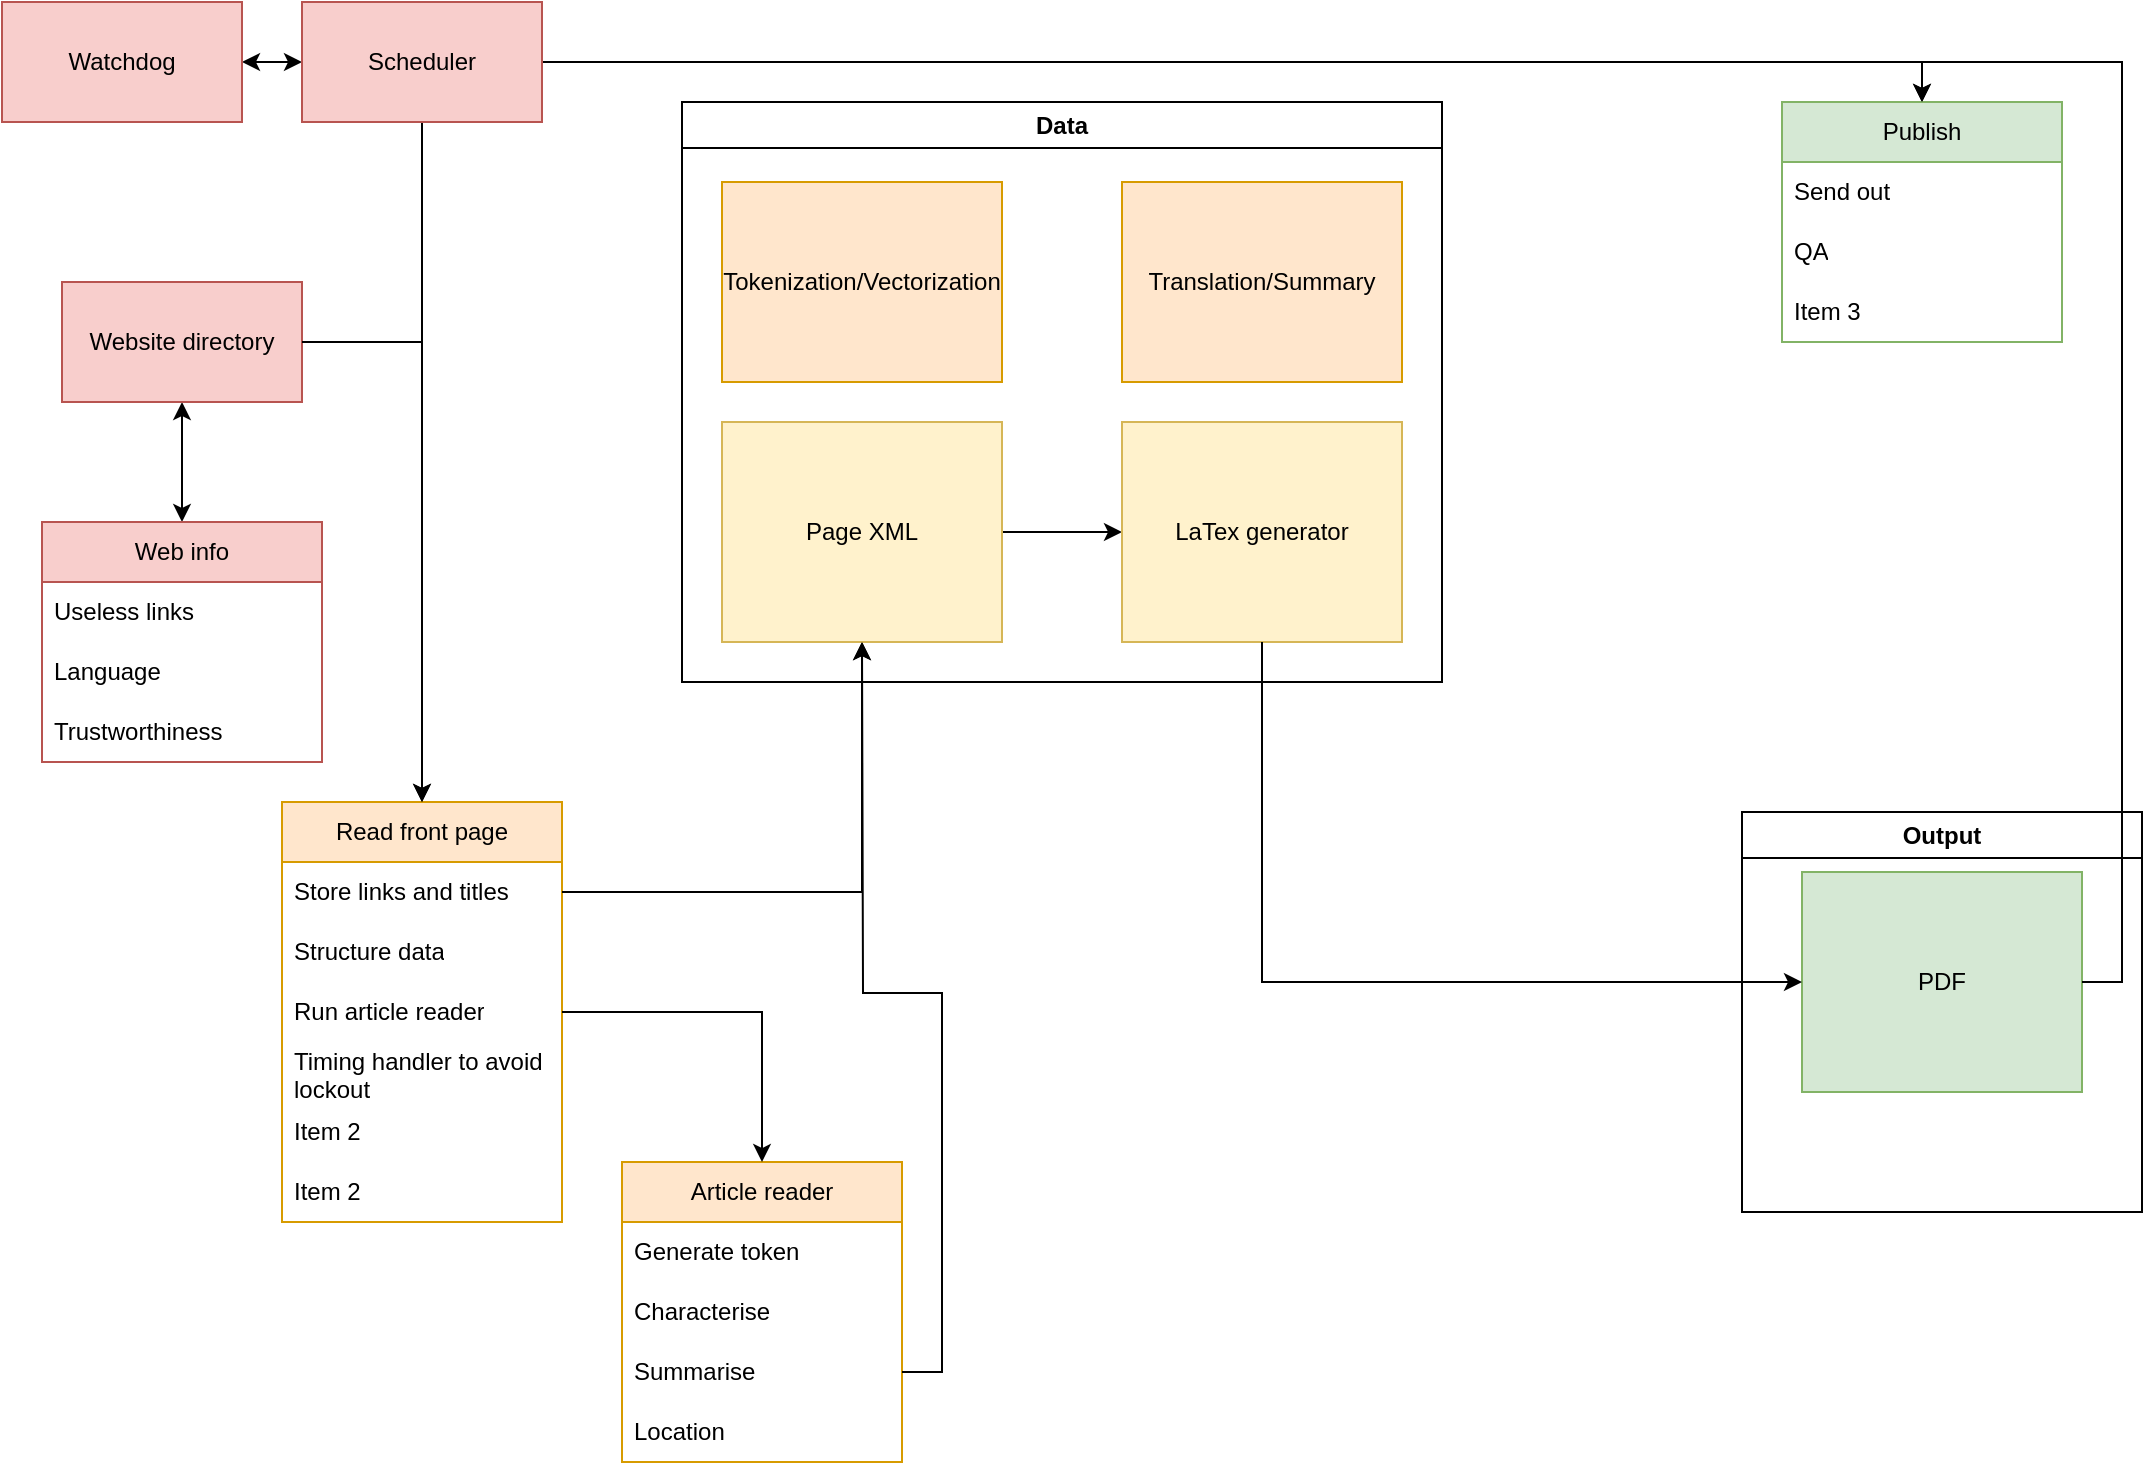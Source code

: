 <mxfile version="24.7.6">
  <diagram name="Page-1" id="KTZ3UlZh9qnp1jloDkzX">
    <mxGraphModel dx="1391" dy="824" grid="1" gridSize="10" guides="1" tooltips="1" connect="1" arrows="1" fold="1" page="1" pageScale="1" pageWidth="1169" pageHeight="827" math="0" shadow="0">
      <root>
        <mxCell id="0" />
        <mxCell id="1" parent="0" />
        <mxCell id="niAV6Prbo7ekj00DXTCx-1" value="Read front page" style="swimlane;fontStyle=0;childLayout=stackLayout;horizontal=1;startSize=30;horizontalStack=0;resizeParent=1;resizeParentMax=0;resizeLast=0;collapsible=1;marginBottom=0;whiteSpace=wrap;html=1;fillColor=#ffe6cc;strokeColor=#d79b00;" vertex="1" parent="1">
          <mxGeometry x="160" y="430" width="140" height="210" as="geometry" />
        </mxCell>
        <mxCell id="niAV6Prbo7ekj00DXTCx-2" value="&lt;div&gt;Store links and titles&lt;/div&gt;" style="text;strokeColor=none;fillColor=none;align=left;verticalAlign=middle;spacingLeft=4;spacingRight=4;overflow=hidden;points=[[0,0.5],[1,0.5]];portConstraint=eastwest;rotatable=0;whiteSpace=wrap;html=1;" vertex="1" parent="niAV6Prbo7ekj00DXTCx-1">
          <mxGeometry y="30" width="140" height="30" as="geometry" />
        </mxCell>
        <mxCell id="niAV6Prbo7ekj00DXTCx-3" value="Structure data" style="text;strokeColor=none;fillColor=none;align=left;verticalAlign=middle;spacingLeft=4;spacingRight=4;overflow=hidden;points=[[0,0.5],[1,0.5]];portConstraint=eastwest;rotatable=0;whiteSpace=wrap;html=1;" vertex="1" parent="niAV6Prbo7ekj00DXTCx-1">
          <mxGeometry y="60" width="140" height="30" as="geometry" />
        </mxCell>
        <mxCell id="niAV6Prbo7ekj00DXTCx-4" value="Run article reader" style="text;strokeColor=none;fillColor=none;align=left;verticalAlign=middle;spacingLeft=4;spacingRight=4;overflow=hidden;points=[[0,0.5],[1,0.5]];portConstraint=eastwest;rotatable=0;whiteSpace=wrap;html=1;" vertex="1" parent="niAV6Prbo7ekj00DXTCx-1">
          <mxGeometry y="90" width="140" height="30" as="geometry" />
        </mxCell>
        <mxCell id="niAV6Prbo7ekj00DXTCx-5" value="Timing handler to avoid lockout" style="text;strokeColor=none;fillColor=none;align=left;verticalAlign=middle;spacingLeft=4;spacingRight=4;overflow=hidden;points=[[0,0.5],[1,0.5]];portConstraint=eastwest;rotatable=0;whiteSpace=wrap;html=1;" vertex="1" parent="niAV6Prbo7ekj00DXTCx-1">
          <mxGeometry y="120" width="140" height="30" as="geometry" />
        </mxCell>
        <mxCell id="niAV6Prbo7ekj00DXTCx-6" value="Item 2" style="text;strokeColor=none;fillColor=none;align=left;verticalAlign=middle;spacingLeft=4;spacingRight=4;overflow=hidden;points=[[0,0.5],[1,0.5]];portConstraint=eastwest;rotatable=0;whiteSpace=wrap;html=1;" vertex="1" parent="niAV6Prbo7ekj00DXTCx-1">
          <mxGeometry y="150" width="140" height="30" as="geometry" />
        </mxCell>
        <mxCell id="niAV6Prbo7ekj00DXTCx-7" value="Item 2" style="text;strokeColor=none;fillColor=none;align=left;verticalAlign=middle;spacingLeft=4;spacingRight=4;overflow=hidden;points=[[0,0.5],[1,0.5]];portConstraint=eastwest;rotatable=0;whiteSpace=wrap;html=1;" vertex="1" parent="niAV6Prbo7ekj00DXTCx-1">
          <mxGeometry y="180" width="140" height="30" as="geometry" />
        </mxCell>
        <mxCell id="niAV6Prbo7ekj00DXTCx-8" value="Article reader" style="swimlane;fontStyle=0;childLayout=stackLayout;horizontal=1;startSize=30;horizontalStack=0;resizeParent=1;resizeParentMax=0;resizeLast=0;collapsible=1;marginBottom=0;whiteSpace=wrap;html=1;fillColor=#ffe6cc;strokeColor=#d79b00;" vertex="1" parent="1">
          <mxGeometry x="330" y="610" width="140" height="150" as="geometry" />
        </mxCell>
        <mxCell id="niAV6Prbo7ekj00DXTCx-9" value="Generate token" style="text;strokeColor=none;fillColor=none;align=left;verticalAlign=middle;spacingLeft=4;spacingRight=4;overflow=hidden;points=[[0,0.5],[1,0.5]];portConstraint=eastwest;rotatable=0;whiteSpace=wrap;html=1;" vertex="1" parent="niAV6Prbo7ekj00DXTCx-8">
          <mxGeometry y="30" width="140" height="30" as="geometry" />
        </mxCell>
        <mxCell id="niAV6Prbo7ekj00DXTCx-10" value="Characterise" style="text;strokeColor=none;fillColor=none;align=left;verticalAlign=middle;spacingLeft=4;spacingRight=4;overflow=hidden;points=[[0,0.5],[1,0.5]];portConstraint=eastwest;rotatable=0;whiteSpace=wrap;html=1;" vertex="1" parent="niAV6Prbo7ekj00DXTCx-8">
          <mxGeometry y="60" width="140" height="30" as="geometry" />
        </mxCell>
        <mxCell id="niAV6Prbo7ekj00DXTCx-24" style="edgeStyle=orthogonalEdgeStyle;rounded=0;orthogonalLoop=1;jettySize=auto;html=1;exitX=1;exitY=0.5;exitDx=0;exitDy=0;" edge="1" parent="niAV6Prbo7ekj00DXTCx-8" source="niAV6Prbo7ekj00DXTCx-11">
          <mxGeometry relative="1" as="geometry">
            <mxPoint x="120" y="-260" as="targetPoint" />
          </mxGeometry>
        </mxCell>
        <mxCell id="niAV6Prbo7ekj00DXTCx-11" value="Summarise" style="text;strokeColor=none;fillColor=none;align=left;verticalAlign=middle;spacingLeft=4;spacingRight=4;overflow=hidden;points=[[0,0.5],[1,0.5]];portConstraint=eastwest;rotatable=0;whiteSpace=wrap;html=1;" vertex="1" parent="niAV6Prbo7ekj00DXTCx-8">
          <mxGeometry y="90" width="140" height="30" as="geometry" />
        </mxCell>
        <mxCell id="niAV6Prbo7ekj00DXTCx-27" value="Location" style="text;strokeColor=none;fillColor=none;align=left;verticalAlign=middle;spacingLeft=4;spacingRight=4;overflow=hidden;points=[[0,0.5],[1,0.5]];portConstraint=eastwest;rotatable=0;whiteSpace=wrap;html=1;" vertex="1" parent="niAV6Prbo7ekj00DXTCx-8">
          <mxGeometry y="120" width="140" height="30" as="geometry" />
        </mxCell>
        <mxCell id="niAV6Prbo7ekj00DXTCx-12" style="edgeStyle=orthogonalEdgeStyle;rounded=0;orthogonalLoop=1;jettySize=auto;html=1;exitX=1;exitY=0.5;exitDx=0;exitDy=0;entryX=0.5;entryY=0;entryDx=0;entryDy=0;" edge="1" parent="1" source="niAV6Prbo7ekj00DXTCx-4" target="niAV6Prbo7ekj00DXTCx-8">
          <mxGeometry relative="1" as="geometry" />
        </mxCell>
        <mxCell id="niAV6Prbo7ekj00DXTCx-14" value="Data" style="swimlane;whiteSpace=wrap;html=1;" vertex="1" parent="1">
          <mxGeometry x="360" y="80" width="380" height="290" as="geometry" />
        </mxCell>
        <mxCell id="niAV6Prbo7ekj00DXTCx-46" style="edgeStyle=orthogonalEdgeStyle;rounded=0;orthogonalLoop=1;jettySize=auto;html=1;exitX=1;exitY=0.5;exitDx=0;exitDy=0;entryX=0;entryY=0.5;entryDx=0;entryDy=0;" edge="1" parent="niAV6Prbo7ekj00DXTCx-14" source="niAV6Prbo7ekj00DXTCx-22" target="niAV6Prbo7ekj00DXTCx-45">
          <mxGeometry relative="1" as="geometry" />
        </mxCell>
        <mxCell id="niAV6Prbo7ekj00DXTCx-22" value="Page XML" style="rounded=0;whiteSpace=wrap;html=1;fillColor=#fff2cc;strokeColor=#d6b656;" vertex="1" parent="niAV6Prbo7ekj00DXTCx-14">
          <mxGeometry x="20" y="160" width="140" height="110" as="geometry" />
        </mxCell>
        <mxCell id="niAV6Prbo7ekj00DXTCx-45" value="LaTex generator" style="rounded=0;whiteSpace=wrap;html=1;fillColor=#fff2cc;strokeColor=#d6b656;" vertex="1" parent="niAV6Prbo7ekj00DXTCx-14">
          <mxGeometry x="220" y="160" width="140" height="110" as="geometry" />
        </mxCell>
        <mxCell id="niAV6Prbo7ekj00DXTCx-48" value="Tokenization/Vectorization" style="rounded=0;whiteSpace=wrap;html=1;fillColor=#ffe6cc;strokeColor=#d79b00;" vertex="1" parent="niAV6Prbo7ekj00DXTCx-14">
          <mxGeometry x="20" y="40" width="140" height="100" as="geometry" />
        </mxCell>
        <mxCell id="niAV6Prbo7ekj00DXTCx-49" value="Translation/Summary" style="rounded=0;whiteSpace=wrap;html=1;fillColor=#ffe6cc;strokeColor=#d79b00;" vertex="1" parent="niAV6Prbo7ekj00DXTCx-14">
          <mxGeometry x="220" y="40" width="140" height="100" as="geometry" />
        </mxCell>
        <mxCell id="niAV6Prbo7ekj00DXTCx-15" value="Output" style="swimlane;whiteSpace=wrap;html=1;" vertex="1" parent="1">
          <mxGeometry x="890" y="435" width="200" height="200" as="geometry" />
        </mxCell>
        <mxCell id="niAV6Prbo7ekj00DXTCx-26" value="PDF" style="rounded=0;whiteSpace=wrap;html=1;fillColor=#d5e8d4;strokeColor=#82b366;" vertex="1" parent="niAV6Prbo7ekj00DXTCx-15">
          <mxGeometry x="30" y="30" width="140" height="110" as="geometry" />
        </mxCell>
        <mxCell id="niAV6Prbo7ekj00DXTCx-35" style="edgeStyle=orthogonalEdgeStyle;rounded=0;orthogonalLoop=1;jettySize=auto;html=1;exitX=0.5;exitY=1;exitDx=0;exitDy=0;entryX=0.5;entryY=0;entryDx=0;entryDy=0;startArrow=classic;startFill=1;" edge="1" parent="1" source="niAV6Prbo7ekj00DXTCx-16" target="niAV6Prbo7ekj00DXTCx-31">
          <mxGeometry relative="1" as="geometry" />
        </mxCell>
        <mxCell id="niAV6Prbo7ekj00DXTCx-16" value="Website directory" style="rounded=0;whiteSpace=wrap;html=1;fillColor=#f8cecc;strokeColor=#b85450;" vertex="1" parent="1">
          <mxGeometry x="50" y="170" width="120" height="60" as="geometry" />
        </mxCell>
        <mxCell id="niAV6Prbo7ekj00DXTCx-21" style="edgeStyle=orthogonalEdgeStyle;rounded=0;orthogonalLoop=1;jettySize=auto;html=1;exitX=0.5;exitY=1;exitDx=0;exitDy=0;entryX=0.5;entryY=0;entryDx=0;entryDy=0;" edge="1" parent="1" source="niAV6Prbo7ekj00DXTCx-18" target="niAV6Prbo7ekj00DXTCx-1">
          <mxGeometry relative="1" as="geometry" />
        </mxCell>
        <mxCell id="niAV6Prbo7ekj00DXTCx-38" style="edgeStyle=orthogonalEdgeStyle;rounded=0;orthogonalLoop=1;jettySize=auto;html=1;exitX=0;exitY=0.5;exitDx=0;exitDy=0;entryX=1;entryY=0.5;entryDx=0;entryDy=0;startArrow=classic;startFill=1;" edge="1" parent="1" source="niAV6Prbo7ekj00DXTCx-18" target="niAV6Prbo7ekj00DXTCx-37">
          <mxGeometry relative="1" as="geometry" />
        </mxCell>
        <mxCell id="niAV6Prbo7ekj00DXTCx-44" style="edgeStyle=orthogonalEdgeStyle;rounded=0;orthogonalLoop=1;jettySize=auto;html=1;exitX=1;exitY=0.5;exitDx=0;exitDy=0;entryX=0.5;entryY=0;entryDx=0;entryDy=0;" edge="1" parent="1" source="niAV6Prbo7ekj00DXTCx-18" target="niAV6Prbo7ekj00DXTCx-39">
          <mxGeometry relative="1" as="geometry" />
        </mxCell>
        <mxCell id="niAV6Prbo7ekj00DXTCx-18" value="Scheduler" style="rounded=0;whiteSpace=wrap;html=1;fillColor=#f8cecc;strokeColor=#b85450;" vertex="1" parent="1">
          <mxGeometry x="170" y="30" width="120" height="60" as="geometry" />
        </mxCell>
        <mxCell id="niAV6Prbo7ekj00DXTCx-19" value="" style="endArrow=classic;html=1;rounded=0;exitX=1;exitY=0.5;exitDx=0;exitDy=0;entryX=0.5;entryY=0;entryDx=0;entryDy=0;" edge="1" parent="1" source="niAV6Prbo7ekj00DXTCx-16" target="niAV6Prbo7ekj00DXTCx-1">
          <mxGeometry width="50" height="50" relative="1" as="geometry">
            <mxPoint x="560" y="340" as="sourcePoint" />
            <mxPoint x="610" y="290" as="targetPoint" />
            <Array as="points">
              <mxPoint x="230" y="200" />
              <mxPoint x="230" y="280" />
            </Array>
          </mxGeometry>
        </mxCell>
        <mxCell id="niAV6Prbo7ekj00DXTCx-23" style="edgeStyle=orthogonalEdgeStyle;rounded=0;orthogonalLoop=1;jettySize=auto;html=1;exitX=1;exitY=0.5;exitDx=0;exitDy=0;entryX=0.5;entryY=1;entryDx=0;entryDy=0;" edge="1" parent="1" source="niAV6Prbo7ekj00DXTCx-2" target="niAV6Prbo7ekj00DXTCx-22">
          <mxGeometry relative="1" as="geometry" />
        </mxCell>
        <mxCell id="niAV6Prbo7ekj00DXTCx-31" value="Web info" style="swimlane;fontStyle=0;childLayout=stackLayout;horizontal=1;startSize=30;horizontalStack=0;resizeParent=1;resizeParentMax=0;resizeLast=0;collapsible=1;marginBottom=0;whiteSpace=wrap;html=1;fillColor=#f8cecc;strokeColor=#b85450;" vertex="1" parent="1">
          <mxGeometry x="40" y="290" width="140" height="120" as="geometry" />
        </mxCell>
        <mxCell id="niAV6Prbo7ekj00DXTCx-32" value="Useless links" style="text;strokeColor=none;fillColor=none;align=left;verticalAlign=middle;spacingLeft=4;spacingRight=4;overflow=hidden;points=[[0,0.5],[1,0.5]];portConstraint=eastwest;rotatable=0;whiteSpace=wrap;html=1;" vertex="1" parent="niAV6Prbo7ekj00DXTCx-31">
          <mxGeometry y="30" width="140" height="30" as="geometry" />
        </mxCell>
        <mxCell id="niAV6Prbo7ekj00DXTCx-33" value="Language" style="text;strokeColor=none;fillColor=none;align=left;verticalAlign=middle;spacingLeft=4;spacingRight=4;overflow=hidden;points=[[0,0.5],[1,0.5]];portConstraint=eastwest;rotatable=0;whiteSpace=wrap;html=1;" vertex="1" parent="niAV6Prbo7ekj00DXTCx-31">
          <mxGeometry y="60" width="140" height="30" as="geometry" />
        </mxCell>
        <mxCell id="niAV6Prbo7ekj00DXTCx-34" value="Trustworthiness" style="text;strokeColor=none;fillColor=none;align=left;verticalAlign=middle;spacingLeft=4;spacingRight=4;overflow=hidden;points=[[0,0.5],[1,0.5]];portConstraint=eastwest;rotatable=0;whiteSpace=wrap;html=1;" vertex="1" parent="niAV6Prbo7ekj00DXTCx-31">
          <mxGeometry y="90" width="140" height="30" as="geometry" />
        </mxCell>
        <mxCell id="niAV6Prbo7ekj00DXTCx-37" value="Watchdog" style="rounded=0;whiteSpace=wrap;html=1;fillColor=#f8cecc;strokeColor=#b85450;" vertex="1" parent="1">
          <mxGeometry x="20" y="30" width="120" height="60" as="geometry" />
        </mxCell>
        <mxCell id="niAV6Prbo7ekj00DXTCx-39" value="Publish" style="swimlane;fontStyle=0;childLayout=stackLayout;horizontal=1;startSize=30;horizontalStack=0;resizeParent=1;resizeParentMax=0;resizeLast=0;collapsible=1;marginBottom=0;whiteSpace=wrap;html=1;fillColor=#d5e8d4;strokeColor=#82b366;" vertex="1" parent="1">
          <mxGeometry x="910" y="80" width="140" height="120" as="geometry" />
        </mxCell>
        <mxCell id="niAV6Prbo7ekj00DXTCx-40" value="Send out" style="text;strokeColor=none;fillColor=none;align=left;verticalAlign=middle;spacingLeft=4;spacingRight=4;overflow=hidden;points=[[0,0.5],[1,0.5]];portConstraint=eastwest;rotatable=0;whiteSpace=wrap;html=1;" vertex="1" parent="niAV6Prbo7ekj00DXTCx-39">
          <mxGeometry y="30" width="140" height="30" as="geometry" />
        </mxCell>
        <mxCell id="niAV6Prbo7ekj00DXTCx-41" value="QA" style="text;strokeColor=none;fillColor=none;align=left;verticalAlign=middle;spacingLeft=4;spacingRight=4;overflow=hidden;points=[[0,0.5],[1,0.5]];portConstraint=eastwest;rotatable=0;whiteSpace=wrap;html=1;" vertex="1" parent="niAV6Prbo7ekj00DXTCx-39">
          <mxGeometry y="60" width="140" height="30" as="geometry" />
        </mxCell>
        <mxCell id="niAV6Prbo7ekj00DXTCx-42" value="Item 3" style="text;strokeColor=none;fillColor=none;align=left;verticalAlign=middle;spacingLeft=4;spacingRight=4;overflow=hidden;points=[[0,0.5],[1,0.5]];portConstraint=eastwest;rotatable=0;whiteSpace=wrap;html=1;" vertex="1" parent="niAV6Prbo7ekj00DXTCx-39">
          <mxGeometry y="90" width="140" height="30" as="geometry" />
        </mxCell>
        <mxCell id="niAV6Prbo7ekj00DXTCx-43" style="edgeStyle=orthogonalEdgeStyle;rounded=0;orthogonalLoop=1;jettySize=auto;html=1;exitX=1;exitY=0.5;exitDx=0;exitDy=0;entryX=0.5;entryY=0;entryDx=0;entryDy=0;" edge="1" parent="1" source="niAV6Prbo7ekj00DXTCx-26" target="niAV6Prbo7ekj00DXTCx-39">
          <mxGeometry relative="1" as="geometry" />
        </mxCell>
        <mxCell id="niAV6Prbo7ekj00DXTCx-47" style="edgeStyle=orthogonalEdgeStyle;rounded=0;orthogonalLoop=1;jettySize=auto;html=1;exitX=0.5;exitY=1;exitDx=0;exitDy=0;entryX=0;entryY=0.5;entryDx=0;entryDy=0;" edge="1" parent="1" source="niAV6Prbo7ekj00DXTCx-45" target="niAV6Prbo7ekj00DXTCx-26">
          <mxGeometry relative="1" as="geometry" />
        </mxCell>
      </root>
    </mxGraphModel>
  </diagram>
</mxfile>
